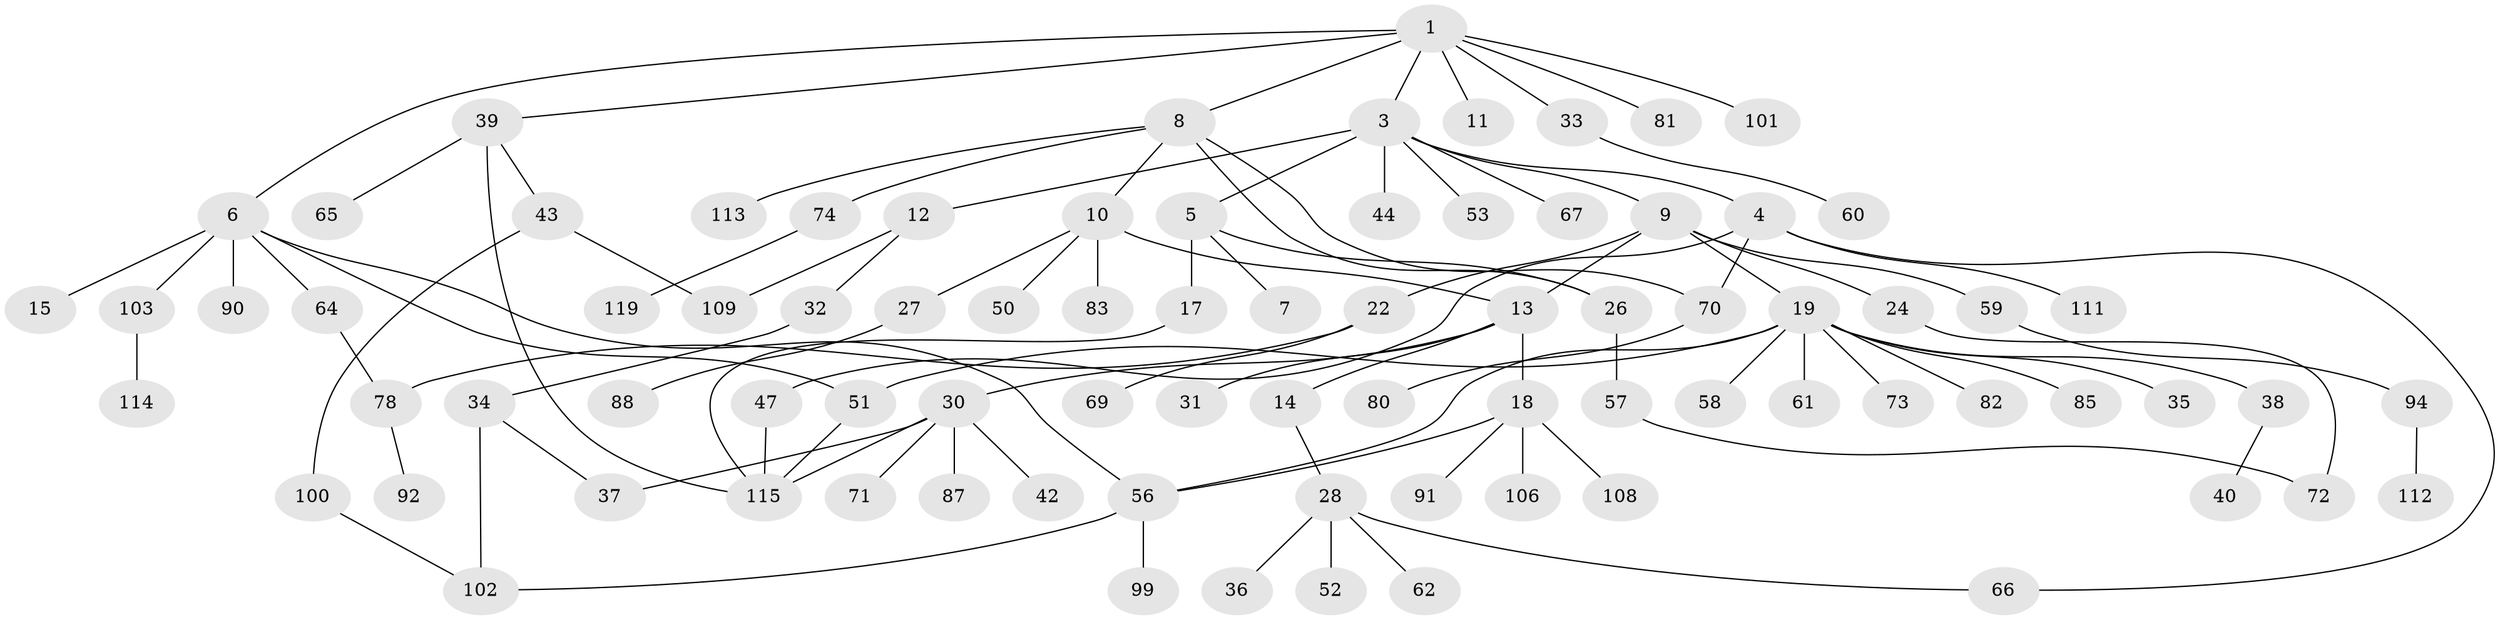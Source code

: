// Generated by graph-tools (version 1.1) at 2025/51/02/27/25 19:51:38]
// undirected, 84 vertices, 100 edges
graph export_dot {
graph [start="1"]
  node [color=gray90,style=filled];
  1 [super="+2"];
  3 [super="+49"];
  4 [super="+21"];
  5 [super="+16"];
  6 [super="+63"];
  7;
  8 [super="+104"];
  9 [super="+55"];
  10 [super="+25"];
  11;
  12 [super="+41"];
  13 [super="+48"];
  14;
  15;
  17 [super="+23"];
  18 [super="+84"];
  19 [super="+20"];
  22;
  24;
  26 [super="+46"];
  27 [super="+29"];
  28 [super="+98"];
  30 [super="+45"];
  31;
  32;
  33 [super="+76"];
  34 [super="+75"];
  35 [super="+93"];
  36 [super="+54"];
  37 [super="+96"];
  38 [super="+68"];
  39;
  40;
  42 [super="+105"];
  43 [super="+77"];
  44 [super="+86"];
  47;
  50 [super="+89"];
  51;
  52;
  53;
  56 [super="+79"];
  57;
  58;
  59 [super="+110"];
  60;
  61 [super="+95"];
  62;
  64 [super="+116"];
  65 [super="+97"];
  66;
  67;
  69;
  70;
  71;
  72;
  73;
  74 [super="+107"];
  78 [super="+117"];
  80;
  81;
  82;
  83;
  85;
  87;
  88;
  90;
  91;
  92;
  94;
  99;
  100;
  101;
  102;
  103;
  106;
  108;
  109;
  111;
  112;
  113;
  114;
  115 [super="+118"];
  119;
  1 -- 3;
  1 -- 11;
  1 -- 39;
  1 -- 81;
  1 -- 33;
  1 -- 101;
  1 -- 6;
  1 -- 8;
  3 -- 4;
  3 -- 5;
  3 -- 9;
  3 -- 12;
  3 -- 44;
  3 -- 53;
  3 -- 67;
  4 -- 66;
  4 -- 70;
  4 -- 47;
  4 -- 111;
  5 -- 7;
  5 -- 26;
  5 -- 17;
  6 -- 15;
  6 -- 103;
  6 -- 56;
  6 -- 64;
  6 -- 90;
  6 -- 51;
  8 -- 10;
  8 -- 26;
  8 -- 74;
  8 -- 113;
  8 -- 70;
  9 -- 13;
  9 -- 19;
  9 -- 22;
  9 -- 24;
  9 -- 59;
  10 -- 27;
  10 -- 83;
  10 -- 50;
  10 -- 13;
  12 -- 32;
  12 -- 109;
  13 -- 14;
  13 -- 18;
  13 -- 30;
  13 -- 31;
  14 -- 28;
  17 -- 115;
  18 -- 91;
  18 -- 106;
  18 -- 108;
  18 -- 56;
  19 -- 56;
  19 -- 58;
  19 -- 73;
  19 -- 82;
  19 -- 35;
  19 -- 51;
  19 -- 38;
  19 -- 85;
  19 -- 61;
  22 -- 69;
  22 -- 78;
  24 -- 72;
  26 -- 57;
  27 -- 88;
  28 -- 36;
  28 -- 52;
  28 -- 62;
  28 -- 66;
  30 -- 37;
  30 -- 42;
  30 -- 115;
  30 -- 71;
  30 -- 87;
  32 -- 34;
  33 -- 60;
  34 -- 37;
  34 -- 102;
  38 -- 40;
  39 -- 43;
  39 -- 65;
  39 -- 115;
  43 -- 109;
  43 -- 100;
  47 -- 115;
  51 -- 115;
  56 -- 102;
  56 -- 99;
  57 -- 72;
  59 -- 94;
  64 -- 78;
  70 -- 80;
  74 -- 119;
  78 -- 92;
  94 -- 112;
  100 -- 102;
  103 -- 114;
}
